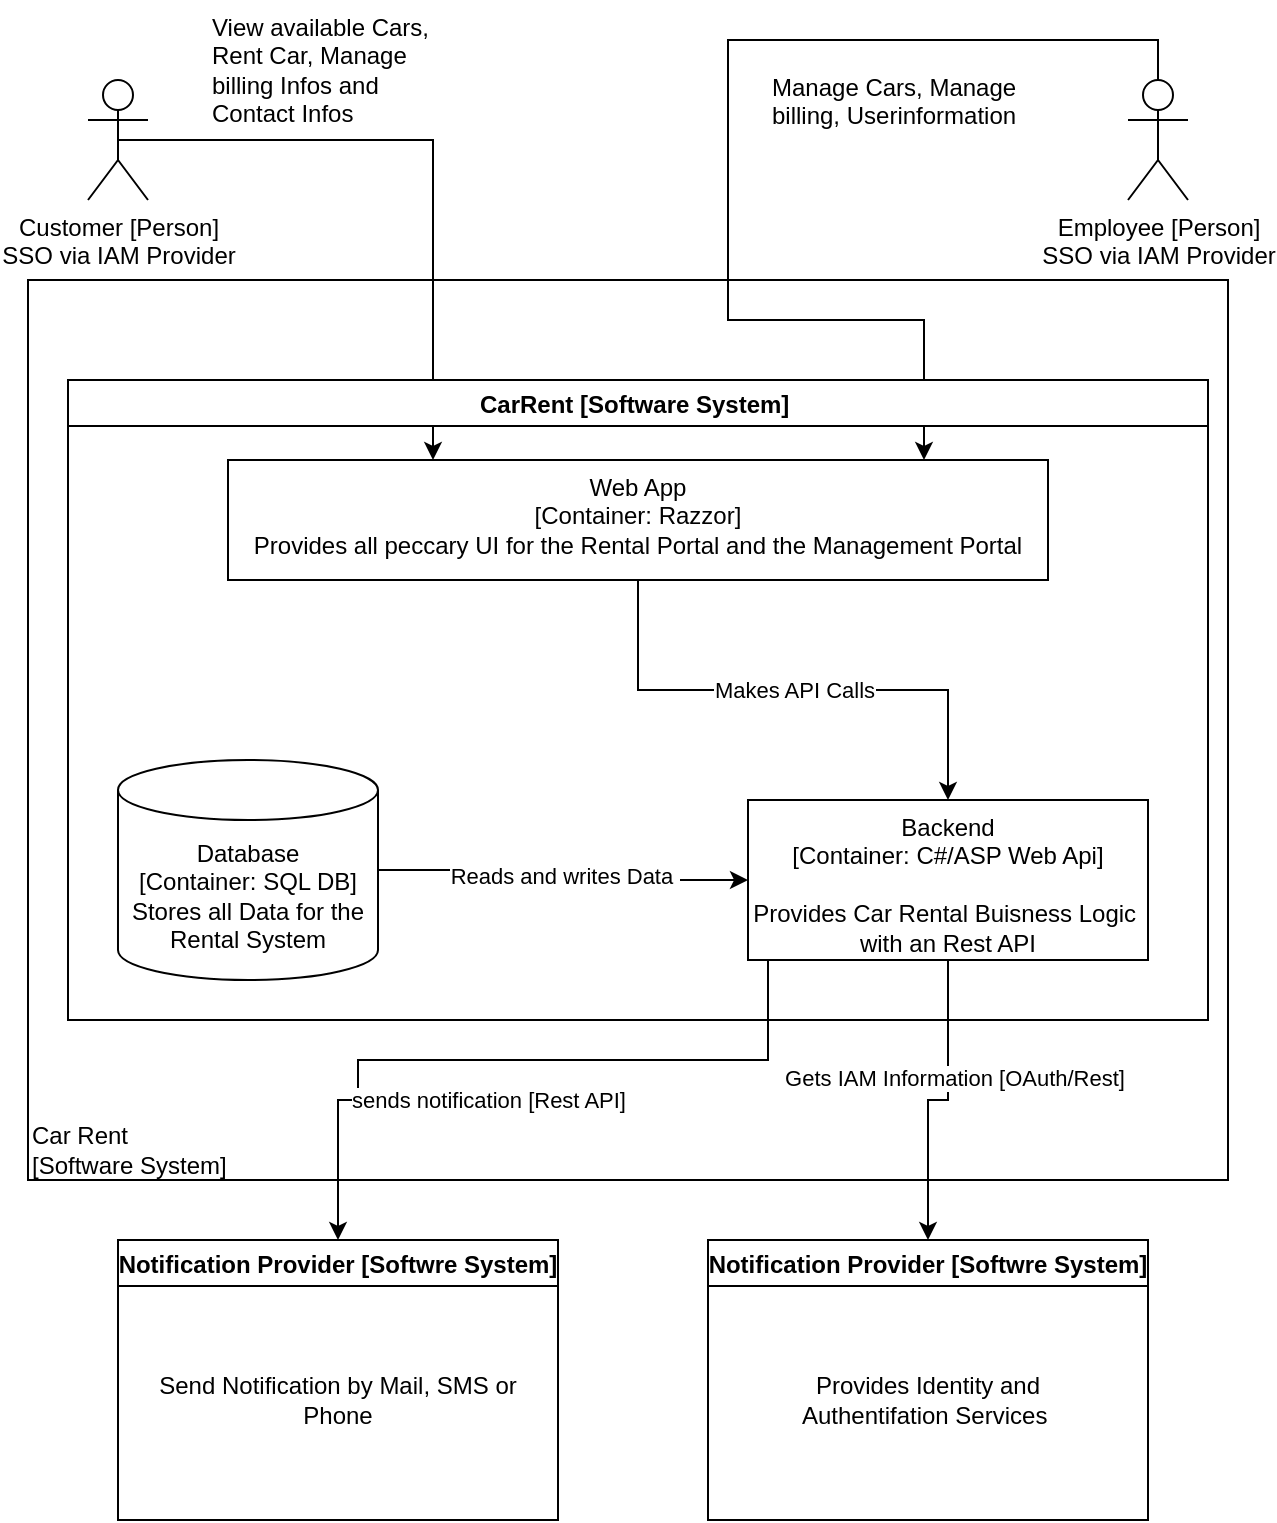 <mxfile version="20.3.0" type="github"><diagram id="8CPqfHhHUvQ159KA6zUy" name="Seite-1"><mxGraphModel dx="700" dy="825" grid="1" gridSize="10" guides="1" tooltips="1" connect="1" arrows="1" fold="1" page="1" pageScale="1" pageWidth="827" pageHeight="1169" math="0" shadow="0"><root><mxCell id="0"/><mxCell id="1" parent="0"/><mxCell id="TTw7TrBOl0EUvStgv37W-1" value="" style="rounded=0;whiteSpace=wrap;html=1;" parent="1" vertex="1"><mxGeometry x="80" y="190" width="600" height="450" as="geometry"/></mxCell><mxCell id="QnzB0JdY3iR67IemKKFD-11" style="edgeStyle=orthogonalEdgeStyle;rounded=0;orthogonalLoop=1;jettySize=auto;html=1;exitX=0.5;exitY=0.5;exitDx=0;exitDy=0;exitPerimeter=0;entryX=0.25;entryY=0;entryDx=0;entryDy=0;" edge="1" parent="1" source="TTw7TrBOl0EUvStgv37W-2" target="QnzB0JdY3iR67IemKKFD-4"><mxGeometry relative="1" as="geometry"/></mxCell><mxCell id="TTw7TrBOl0EUvStgv37W-2" value="Customer [Person]&lt;br&gt;SSO via IAM Provider" style="shape=umlActor;verticalLabelPosition=bottom;verticalAlign=top;html=1;" parent="1" vertex="1"><mxGeometry x="110" y="90" width="30" height="60" as="geometry"/></mxCell><mxCell id="TTw7TrBOl0EUvStgv37W-8" style="edgeStyle=orthogonalEdgeStyle;rounded=0;orthogonalLoop=1;jettySize=auto;html=1;exitX=0.5;exitY=0;exitDx=0;exitDy=0;exitPerimeter=0;" parent="1" source="TTw7TrBOl0EUvStgv37W-3" target="QnzB0JdY3iR67IemKKFD-4" edge="1"><mxGeometry relative="1" as="geometry"><Array as="points"><mxPoint x="645" y="70"/><mxPoint x="430" y="70"/><mxPoint x="430" y="210"/><mxPoint x="528" y="210"/></Array></mxGeometry></mxCell><mxCell id="TTw7TrBOl0EUvStgv37W-3" value="Employee [Person]&lt;br&gt;SSO via IAM Provider" style="shape=umlActor;verticalLabelPosition=bottom;verticalAlign=top;html=1;" parent="1" vertex="1"><mxGeometry x="630" y="90" width="30" height="60" as="geometry"/></mxCell><mxCell id="TTw7TrBOl0EUvStgv37W-16" style="edgeStyle=orthogonalEdgeStyle;rounded=0;orthogonalLoop=1;jettySize=auto;html=1;exitX=0.5;exitY=1;exitDx=0;exitDy=0;" parent="1" source="QnzB0JdY3iR67IemKKFD-6" target="TTw7TrBOl0EUvStgv37W-13" edge="1"><mxGeometry relative="1" as="geometry"/></mxCell><mxCell id="TTw7TrBOl0EUvStgv37W-18" value="Gets IAM Information [OAuth/Rest]" style="edgeLabel;html=1;align=center;verticalAlign=middle;resizable=0;points=[];" parent="TTw7TrBOl0EUvStgv37W-16" vertex="1" connectable="0"><mxGeometry x="-0.221" y="3" relative="1" as="geometry"><mxPoint as="offset"/></mxGeometry></mxCell><mxCell id="TTw7TrBOl0EUvStgv37W-17" value="sends notification [Rest API]" style="edgeStyle=orthogonalEdgeStyle;rounded=0;orthogonalLoop=1;jettySize=auto;html=1;exitX=0.21;exitY=1;exitDx=0;exitDy=0;exitPerimeter=0;" parent="1" source="QnzB0JdY3iR67IemKKFD-6" target="TTw7TrBOl0EUvStgv37W-11" edge="1"><mxGeometry x="0.587" y="-65" relative="1" as="geometry"><Array as="points"><mxPoint x="450" y="530"/><mxPoint x="450" y="580"/><mxPoint x="245" y="580"/><mxPoint x="245" y="600"/><mxPoint x="235" y="600"/></Array><mxPoint x="65" y="65" as="offset"/></mxGeometry></mxCell><mxCell id="TTw7TrBOl0EUvStgv37W-4" value="CarRent [Software System] " style="swimlane;" parent="1" vertex="1"><mxGeometry x="100" y="240" width="570" height="320" as="geometry"/></mxCell><mxCell id="QnzB0JdY3iR67IemKKFD-6" value="Backend&lt;br&gt;[Container: C#/ASP Web Api]&lt;br&gt;&lt;br&gt;Provides Car Rental Buisness Logic&amp;nbsp;&lt;br&gt;with an Rest API" style="rounded=0;whiteSpace=wrap;html=1;verticalAlign=top;" vertex="1" parent="TTw7TrBOl0EUvStgv37W-4"><mxGeometry x="340" y="210" width="200" height="80" as="geometry"/></mxCell><mxCell id="TTw7TrBOl0EUvStgv37W-9" value="View available Cars, Rent Car, Manage billing Infos and Contact Infos" style="text;html=1;strokeColor=none;fillColor=none;align=left;verticalAlign=top;whiteSpace=wrap;rounded=0;" parent="1" vertex="1"><mxGeometry x="170" y="50" width="130" height="80" as="geometry"/></mxCell><mxCell id="TTw7TrBOl0EUvStgv37W-10" value="Manage Cars, Manage billing, Userinformation" style="text;html=1;strokeColor=none;fillColor=none;align=left;verticalAlign=top;whiteSpace=wrap;rounded=0;" parent="1" vertex="1"><mxGeometry x="450" y="80" width="130" height="80" as="geometry"/></mxCell><mxCell id="TTw7TrBOl0EUvStgv37W-11" value="Notification Provider [Softwre System]" style="swimlane;" parent="1" vertex="1"><mxGeometry x="125" y="670" width="220" height="140" as="geometry"/></mxCell><mxCell id="TTw7TrBOl0EUvStgv37W-12" value="Send Notification by Mail, SMS or Phone" style="text;html=1;strokeColor=none;fillColor=none;align=center;verticalAlign=middle;whiteSpace=wrap;rounded=0;" parent="TTw7TrBOl0EUvStgv37W-11" vertex="1"><mxGeometry x="10" y="30" width="200" height="100" as="geometry"/></mxCell><mxCell id="TTw7TrBOl0EUvStgv37W-13" value="Notification Provider [Softwre System]" style="swimlane;" parent="1" vertex="1"><mxGeometry x="420" y="670" width="220" height="140" as="geometry"/></mxCell><mxCell id="TTw7TrBOl0EUvStgv37W-14" value="Provides Identity and Authentifation&amp;nbsp;Services&amp;nbsp;" style="text;html=1;strokeColor=none;fillColor=none;align=center;verticalAlign=middle;whiteSpace=wrap;rounded=0;" parent="TTw7TrBOl0EUvStgv37W-13" vertex="1"><mxGeometry x="10" y="30" width="200" height="100" as="geometry"/></mxCell><mxCell id="lylFBPp8RukaKnLzk_j2-1" value="Car Rent &lt;br&gt;[Software System]" style="text;html=1;strokeColor=none;fillColor=none;align=left;verticalAlign=middle;whiteSpace=wrap;rounded=0;" parent="1" vertex="1"><mxGeometry x="80" y="610" width="130" height="30" as="geometry"/></mxCell><mxCell id="QnzB0JdY3iR67IemKKFD-8" value="Makes API Calls" style="edgeStyle=orthogonalEdgeStyle;rounded=0;orthogonalLoop=1;jettySize=auto;html=1;exitX=0.5;exitY=1;exitDx=0;exitDy=0;" edge="1" parent="1" source="QnzB0JdY3iR67IemKKFD-4" target="QnzB0JdY3iR67IemKKFD-6"><mxGeometry relative="1" as="geometry"/></mxCell><mxCell id="QnzB0JdY3iR67IemKKFD-4" value="Web App&lt;br&gt;[Container: Razzor]&lt;br&gt;Provides all peccary UI for the Rental Portal and the Management Portal" style="rounded=0;whiteSpace=wrap;html=1;verticalAlign=top;" vertex="1" parent="1"><mxGeometry x="180" y="280" width="410" height="60" as="geometry"/></mxCell><mxCell id="QnzB0JdY3iR67IemKKFD-7" value="Reads and writes Data&amp;nbsp;" style="edgeStyle=orthogonalEdgeStyle;rounded=0;orthogonalLoop=1;jettySize=auto;html=1;exitX=1;exitY=0.5;exitDx=0;exitDy=0;exitPerimeter=0;entryX=0;entryY=0.5;entryDx=0;entryDy=0;" edge="1" parent="1" source="QnzB0JdY3iR67IemKKFD-5" target="QnzB0JdY3iR67IemKKFD-6"><mxGeometry relative="1" as="geometry"/></mxCell><mxCell id="QnzB0JdY3iR67IemKKFD-5" value="Database&lt;br&gt;[Container: SQL DB]&lt;br&gt;Stores all Data for the Rental System" style="shape=cylinder3;whiteSpace=wrap;html=1;boundedLbl=1;backgroundOutline=1;size=15;" vertex="1" parent="1"><mxGeometry x="125" y="430" width="130" height="110" as="geometry"/></mxCell></root></mxGraphModel></diagram></mxfile>